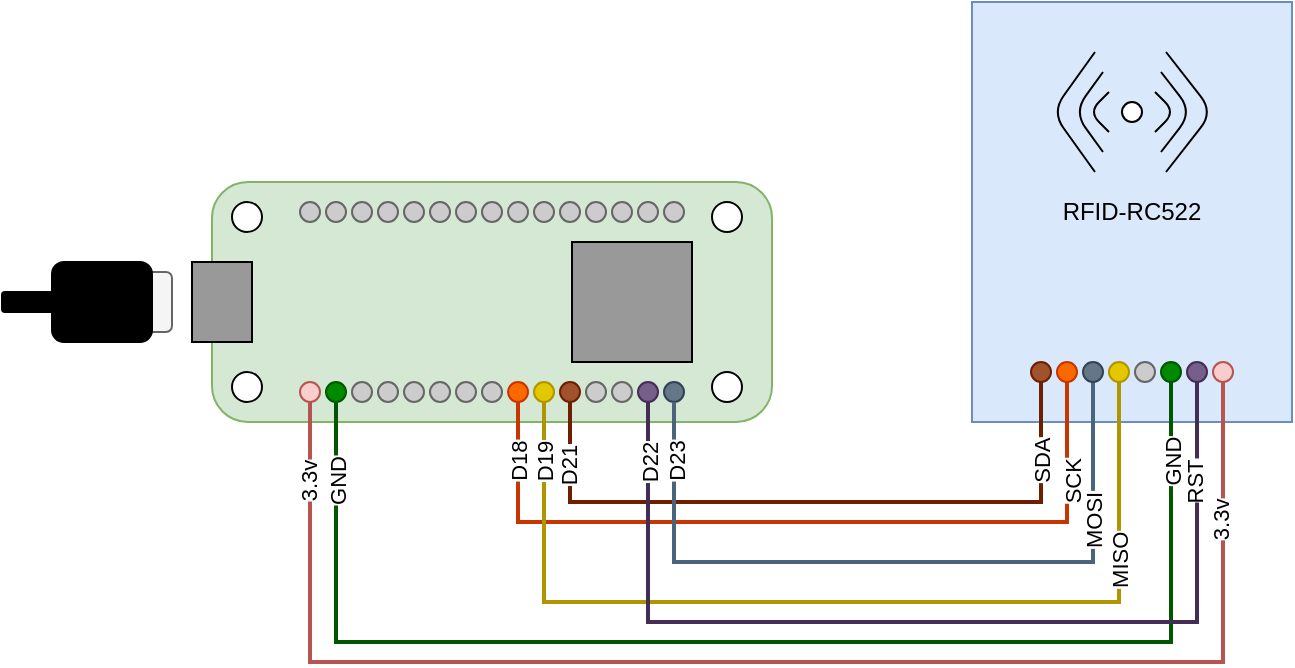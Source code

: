 <mxfile version="14.5.1" type="device"><diagram id="a8aHu1uaRZ4CITAvcS19" name="Página-1"><mxGraphModel dx="599" dy="354" grid="1" gridSize="10" guides="1" tooltips="1" connect="1" arrows="1" fold="1" page="1" pageScale="1" pageWidth="827" pageHeight="1169" math="0" shadow="0"><root><mxCell id="0"/><mxCell id="1" parent="0"/><mxCell id="XPuPzAyadoPXx2IXZkM3-1" value="" style="rounded=1;whiteSpace=wrap;html=1;fillColor=#d5e8d4;strokeColor=#82b366;" vertex="1" parent="1"><mxGeometry x="110" y="320" width="280" height="120" as="geometry"/></mxCell><mxCell id="XPuPzAyadoPXx2IXZkM3-2" value="" style="rounded=0;whiteSpace=wrap;html=1;fillColor=#999999;" vertex="1" parent="1"><mxGeometry x="290" y="350" width="60" height="60" as="geometry"/></mxCell><mxCell id="XPuPzAyadoPXx2IXZkM3-3" value="" style="ellipse;whiteSpace=wrap;html=1;aspect=fixed;" vertex="1" parent="1"><mxGeometry x="120" y="415" width="15" height="15" as="geometry"/></mxCell><mxCell id="XPuPzAyadoPXx2IXZkM3-4" value="" style="ellipse;whiteSpace=wrap;html=1;aspect=fixed;" vertex="1" parent="1"><mxGeometry x="360" y="415" width="15" height="15" as="geometry"/></mxCell><mxCell id="XPuPzAyadoPXx2IXZkM3-5" value="" style="ellipse;whiteSpace=wrap;html=1;aspect=fixed;" vertex="1" parent="1"><mxGeometry x="120" y="330" width="15" height="15" as="geometry"/></mxCell><mxCell id="XPuPzAyadoPXx2IXZkM3-6" value="" style="ellipse;whiteSpace=wrap;html=1;aspect=fixed;" vertex="1" parent="1"><mxGeometry x="360" y="330" width="15" height="15" as="geometry"/></mxCell><mxCell id="XPuPzAyadoPXx2IXZkM3-7" value="" style="rounded=0;whiteSpace=wrap;html=1;fillColor=#999999;" vertex="1" parent="1"><mxGeometry x="100" y="360" width="30" height="40" as="geometry"/></mxCell><mxCell id="XPuPzAyadoPXx2IXZkM3-8" value="" style="ellipse;whiteSpace=wrap;html=1;aspect=fixed;strokeColor=#b85450;fillColor=#f8cecc;" vertex="1" parent="1"><mxGeometry x="154" y="420" width="10" height="10" as="geometry"/></mxCell><mxCell id="XPuPzAyadoPXx2IXZkM3-9" value="" style="ellipse;whiteSpace=wrap;html=1;aspect=fixed;strokeColor=#005700;fontColor=#ffffff;fillColor=#008a00;" vertex="1" parent="1"><mxGeometry x="167" y="420" width="10" height="10" as="geometry"/></mxCell><mxCell id="XPuPzAyadoPXx2IXZkM3-10" value="" style="ellipse;whiteSpace=wrap;html=1;aspect=fixed;strokeColor=#666666;fontColor=#333333;fillColor=#CCCCCC;" vertex="1" parent="1"><mxGeometry x="180" y="420" width="10" height="10" as="geometry"/></mxCell><mxCell id="XPuPzAyadoPXx2IXZkM3-11" value="" style="ellipse;whiteSpace=wrap;html=1;aspect=fixed;strokeColor=#666666;fontColor=#333333;fillColor=#CCCCCC;" vertex="1" parent="1"><mxGeometry x="193" y="420" width="10" height="10" as="geometry"/></mxCell><mxCell id="XPuPzAyadoPXx2IXZkM3-12" value="" style="ellipse;whiteSpace=wrap;html=1;aspect=fixed;strokeColor=#666666;fontColor=#333333;fillColor=#CCCCCC;" vertex="1" parent="1"><mxGeometry x="206" y="420" width="10" height="10" as="geometry"/></mxCell><mxCell id="XPuPzAyadoPXx2IXZkM3-13" value="" style="ellipse;whiteSpace=wrap;html=1;aspect=fixed;strokeColor=#666666;fontColor=#333333;fillColor=#CCCCCC;" vertex="1" parent="1"><mxGeometry x="219" y="420" width="10" height="10" as="geometry"/></mxCell><mxCell id="XPuPzAyadoPXx2IXZkM3-14" value="" style="ellipse;whiteSpace=wrap;html=1;aspect=fixed;strokeColor=#666666;fontColor=#333333;fillColor=#CCCCCC;" vertex="1" parent="1"><mxGeometry x="232" y="420" width="10" height="10" as="geometry"/></mxCell><mxCell id="XPuPzAyadoPXx2IXZkM3-15" value="" style="ellipse;whiteSpace=wrap;html=1;aspect=fixed;strokeColor=#666666;fontColor=#333333;fillColor=#CCCCCC;" vertex="1" parent="1"><mxGeometry x="245" y="420" width="10" height="10" as="geometry"/></mxCell><mxCell id="XPuPzAyadoPXx2IXZkM3-16" value="" style="ellipse;whiteSpace=wrap;html=1;aspect=fixed;strokeColor=#C73500;fontColor=#ffffff;fillColor=#fa6800;" vertex="1" parent="1"><mxGeometry x="258" y="420" width="10" height="10" as="geometry"/></mxCell><mxCell id="XPuPzAyadoPXx2IXZkM3-17" value="" style="ellipse;whiteSpace=wrap;html=1;aspect=fixed;strokeColor=#B09500;fontColor=#ffffff;fillColor=#e3c800;" vertex="1" parent="1"><mxGeometry x="271" y="420" width="10" height="10" as="geometry"/></mxCell><mxCell id="XPuPzAyadoPXx2IXZkM3-18" value="" style="ellipse;whiteSpace=wrap;html=1;aspect=fixed;strokeColor=#6D1F00;fontColor=#ffffff;fillColor=#a0522d;" vertex="1" parent="1"><mxGeometry x="284" y="420" width="10" height="10" as="geometry"/></mxCell><mxCell id="XPuPzAyadoPXx2IXZkM3-19" value="" style="ellipse;whiteSpace=wrap;html=1;aspect=fixed;strokeColor=#666666;fontColor=#333333;fillColor=#CCCCCC;" vertex="1" parent="1"><mxGeometry x="297" y="420" width="10" height="10" as="geometry"/></mxCell><mxCell id="XPuPzAyadoPXx2IXZkM3-20" value="" style="ellipse;whiteSpace=wrap;html=1;aspect=fixed;strokeColor=#432D57;fontColor=#ffffff;fillColor=#76608a;" vertex="1" parent="1"><mxGeometry x="323" y="420" width="10" height="10" as="geometry"/></mxCell><mxCell id="XPuPzAyadoPXx2IXZkM3-21" value="" style="ellipse;whiteSpace=wrap;html=1;aspect=fixed;strokeColor=#666666;fontColor=#333333;fillColor=#CCCCCC;" vertex="1" parent="1"><mxGeometry x="310" y="420" width="10" height="10" as="geometry"/></mxCell><mxCell id="XPuPzAyadoPXx2IXZkM3-22" value="" style="ellipse;whiteSpace=wrap;html=1;aspect=fixed;strokeColor=#314354;fontColor=#ffffff;fillColor=#647687;" vertex="1" parent="1"><mxGeometry x="336" y="420" width="10" height="10" as="geometry"/></mxCell><mxCell id="XPuPzAyadoPXx2IXZkM3-23" value="" style="ellipse;whiteSpace=wrap;html=1;aspect=fixed;strokeColor=#666666;fontColor=#333333;fillColor=#CCCCCC;" vertex="1" parent="1"><mxGeometry x="154" y="330" width="10" height="10" as="geometry"/></mxCell><mxCell id="XPuPzAyadoPXx2IXZkM3-24" value="" style="ellipse;whiteSpace=wrap;html=1;aspect=fixed;strokeColor=#666666;fontColor=#333333;fillColor=#CCCCCC;" vertex="1" parent="1"><mxGeometry x="167" y="330" width="10" height="10" as="geometry"/></mxCell><mxCell id="XPuPzAyadoPXx2IXZkM3-25" value="" style="ellipse;whiteSpace=wrap;html=1;aspect=fixed;strokeColor=#666666;fontColor=#333333;fillColor=#CCCCCC;" vertex="1" parent="1"><mxGeometry x="180" y="330" width="10" height="10" as="geometry"/></mxCell><mxCell id="XPuPzAyadoPXx2IXZkM3-26" value="" style="ellipse;whiteSpace=wrap;html=1;aspect=fixed;strokeColor=#666666;fontColor=#333333;fillColor=#CCCCCC;" vertex="1" parent="1"><mxGeometry x="193" y="330" width="10" height="10" as="geometry"/></mxCell><mxCell id="XPuPzAyadoPXx2IXZkM3-27" value="" style="ellipse;whiteSpace=wrap;html=1;aspect=fixed;strokeColor=#666666;fontColor=#333333;fillColor=#CCCCCC;" vertex="1" parent="1"><mxGeometry x="206" y="330" width="10" height="10" as="geometry"/></mxCell><mxCell id="XPuPzAyadoPXx2IXZkM3-28" value="" style="ellipse;whiteSpace=wrap;html=1;aspect=fixed;strokeColor=#666666;fontColor=#333333;fillColor=#CCCCCC;" vertex="1" parent="1"><mxGeometry x="219" y="330" width="10" height="10" as="geometry"/></mxCell><mxCell id="XPuPzAyadoPXx2IXZkM3-29" value="" style="ellipse;whiteSpace=wrap;html=1;aspect=fixed;strokeColor=#666666;fontColor=#333333;fillColor=#CCCCCC;" vertex="1" parent="1"><mxGeometry x="232" y="330" width="10" height="10" as="geometry"/></mxCell><mxCell id="XPuPzAyadoPXx2IXZkM3-30" value="" style="ellipse;whiteSpace=wrap;html=1;aspect=fixed;strokeColor=#666666;fontColor=#333333;fillColor=#CCCCCC;" vertex="1" parent="1"><mxGeometry x="245" y="330" width="10" height="10" as="geometry"/></mxCell><mxCell id="XPuPzAyadoPXx2IXZkM3-31" value="" style="ellipse;whiteSpace=wrap;html=1;aspect=fixed;strokeColor=#666666;fontColor=#333333;fillColor=#CCCCCC;" vertex="1" parent="1"><mxGeometry x="258" y="330" width="10" height="10" as="geometry"/></mxCell><mxCell id="XPuPzAyadoPXx2IXZkM3-32" value="" style="ellipse;whiteSpace=wrap;html=1;aspect=fixed;strokeColor=#666666;fontColor=#333333;fillColor=#CCCCCC;" vertex="1" parent="1"><mxGeometry x="271" y="330" width="10" height="10" as="geometry"/></mxCell><mxCell id="XPuPzAyadoPXx2IXZkM3-33" value="" style="ellipse;whiteSpace=wrap;html=1;aspect=fixed;strokeColor=#666666;fontColor=#333333;fillColor=#CCCCCC;" vertex="1" parent="1"><mxGeometry x="284" y="330" width="10" height="10" as="geometry"/></mxCell><mxCell id="XPuPzAyadoPXx2IXZkM3-34" value="" style="ellipse;whiteSpace=wrap;html=1;aspect=fixed;strokeColor=#666666;fontColor=#333333;fillColor=#CCCCCC;" vertex="1" parent="1"><mxGeometry x="297" y="330" width="10" height="10" as="geometry"/></mxCell><mxCell id="XPuPzAyadoPXx2IXZkM3-35" value="" style="ellipse;whiteSpace=wrap;html=1;aspect=fixed;strokeColor=#666666;fontColor=#333333;fillColor=#CCCCCC;" vertex="1" parent="1"><mxGeometry x="323" y="330" width="10" height="10" as="geometry"/></mxCell><mxCell id="XPuPzAyadoPXx2IXZkM3-36" value="" style="ellipse;whiteSpace=wrap;html=1;aspect=fixed;strokeColor=#666666;fontColor=#333333;fillColor=#CCCCCC;" vertex="1" parent="1"><mxGeometry x="310" y="330" width="10" height="10" as="geometry"/></mxCell><mxCell id="XPuPzAyadoPXx2IXZkM3-37" value="" style="ellipse;whiteSpace=wrap;html=1;aspect=fixed;strokeColor=#666666;fontColor=#333333;fillColor=#CCCCCC;" vertex="1" parent="1"><mxGeometry x="336" y="330" width="10" height="10" as="geometry"/></mxCell><mxCell id="XPuPzAyadoPXx2IXZkM3-38" value="" style="rounded=1;whiteSpace=wrap;html=1;fillColor=#f5f5f5;strokeColor=#666666;fontColor=#333333;" vertex="1" parent="1"><mxGeometry x="70" y="365" width="20" height="30" as="geometry"/></mxCell><mxCell id="XPuPzAyadoPXx2IXZkM3-39" value="" style="rounded=1;whiteSpace=wrap;html=1;fillColor=#000000;" vertex="1" parent="1"><mxGeometry x="30" y="360" width="50" height="40" as="geometry"/></mxCell><mxCell id="XPuPzAyadoPXx2IXZkM3-40" value="" style="rounded=1;whiteSpace=wrap;html=1;fillColor=#000000;" vertex="1" parent="1"><mxGeometry x="5" y="375" width="50" height="10" as="geometry"/></mxCell><mxCell id="XPuPzAyadoPXx2IXZkM3-41" value="RFID-RC522" style="rounded=0;whiteSpace=wrap;html=1;fillColor=#dae8fc;strokeColor=#6c8ebf;" vertex="1" parent="1"><mxGeometry x="490" y="230" width="160" height="210" as="geometry"/></mxCell><mxCell id="XPuPzAyadoPXx2IXZkM3-65" style="edgeStyle=orthogonalEdgeStyle;rounded=0;orthogonalLoop=1;jettySize=auto;html=1;exitX=0.5;exitY=1;exitDx=0;exitDy=0;entryX=0.5;entryY=1;entryDx=0;entryDy=0;endArrow=none;endFill=0;strokeWidth=2;fillColor=#a0522d;strokeColor=#6D1F00;" edge="1" parent="1" source="XPuPzAyadoPXx2IXZkM3-42" target="XPuPzAyadoPXx2IXZkM3-18"><mxGeometry relative="1" as="geometry"><Array as="points"><mxPoint x="525" y="480"/><mxPoint x="289" y="480"/></Array></mxGeometry></mxCell><mxCell id="XPuPzAyadoPXx2IXZkM3-66" value="SDA" style="edgeLabel;html=1;align=center;verticalAlign=middle;resizable=0;points=[];rotation=-90;" vertex="1" connectable="0" parent="XPuPzAyadoPXx2IXZkM3-65"><mxGeometry x="-0.812" relative="1" as="geometry"><mxPoint x="-0.01" y="7.59" as="offset"/></mxGeometry></mxCell><mxCell id="XPuPzAyadoPXx2IXZkM3-67" value="D21" style="edgeLabel;html=1;align=center;verticalAlign=middle;resizable=0;points=[];rotation=-90;" vertex="1" connectable="0" parent="XPuPzAyadoPXx2IXZkM3-65"><mxGeometry x="0.816" y="1" relative="1" as="geometry"><mxPoint as="offset"/></mxGeometry></mxCell><mxCell id="XPuPzAyadoPXx2IXZkM3-42" value="" style="ellipse;whiteSpace=wrap;html=1;aspect=fixed;strokeColor=#6D1F00;fontColor=#ffffff;fillColor=#a0522d;" vertex="1" parent="1"><mxGeometry x="519.5" y="410" width="10" height="10" as="geometry"/></mxCell><mxCell id="XPuPzAyadoPXx2IXZkM3-68" style="edgeStyle=orthogonalEdgeStyle;rounded=0;orthogonalLoop=1;jettySize=auto;html=1;exitX=0.5;exitY=1;exitDx=0;exitDy=0;entryX=0.5;entryY=1;entryDx=0;entryDy=0;endArrow=none;endFill=0;strokeWidth=2;fillColor=#fa6800;strokeColor=#C73500;" edge="1" parent="1" source="XPuPzAyadoPXx2IXZkM3-43" target="XPuPzAyadoPXx2IXZkM3-16"><mxGeometry relative="1" as="geometry"><Array as="points"><mxPoint x="537" y="490"/><mxPoint x="263" y="490"/></Array></mxGeometry></mxCell><mxCell id="XPuPzAyadoPXx2IXZkM3-69" value="D18" style="edgeLabel;html=1;align=center;verticalAlign=middle;resizable=0;points=[];rotation=-90;" vertex="1" connectable="0" parent="XPuPzAyadoPXx2IXZkM3-68"><mxGeometry x="0.921" y="1" relative="1" as="geometry"><mxPoint x="1" y="13.79" as="offset"/></mxGeometry></mxCell><mxCell id="XPuPzAyadoPXx2IXZkM3-70" value="SCK" style="edgeLabel;html=1;align=center;verticalAlign=middle;resizable=0;points=[];rotation=-90;" vertex="1" connectable="0" parent="XPuPzAyadoPXx2IXZkM3-68"><mxGeometry x="-0.882" y="4" relative="1" as="geometry"><mxPoint x="-1.49" y="25.86" as="offset"/></mxGeometry></mxCell><mxCell id="XPuPzAyadoPXx2IXZkM3-43" value="" style="ellipse;whiteSpace=wrap;html=1;aspect=fixed;strokeColor=#C73500;fontColor=#ffffff;fillColor=#fa6800;" vertex="1" parent="1"><mxGeometry x="532.5" y="410" width="10" height="10" as="geometry"/></mxCell><mxCell id="XPuPzAyadoPXx2IXZkM3-71" style="edgeStyle=orthogonalEdgeStyle;rounded=0;orthogonalLoop=1;jettySize=auto;html=1;exitX=0.5;exitY=1;exitDx=0;exitDy=0;entryX=0.5;entryY=1;entryDx=0;entryDy=0;endArrow=none;endFill=0;strokeWidth=2;fillColor=#647687;strokeColor=#49647D;" edge="1" parent="1" source="XPuPzAyadoPXx2IXZkM3-44" target="XPuPzAyadoPXx2IXZkM3-22"><mxGeometry relative="1" as="geometry"><Array as="points"><mxPoint x="551" y="510"/><mxPoint x="341" y="510"/></Array></mxGeometry></mxCell><mxCell id="XPuPzAyadoPXx2IXZkM3-78" value="MOSI" style="edgeLabel;html=1;align=center;verticalAlign=middle;resizable=0;points=[];rotation=-90;" vertex="1" connectable="0" parent="XPuPzAyadoPXx2IXZkM3-71"><mxGeometry x="-0.808" relative="1" as="geometry"><mxPoint x="-0.01" y="33.45" as="offset"/></mxGeometry></mxCell><mxCell id="XPuPzAyadoPXx2IXZkM3-79" value="D23" style="edgeLabel;html=1;align=center;verticalAlign=middle;resizable=0;points=[];rotation=-90;" vertex="1" connectable="0" parent="XPuPzAyadoPXx2IXZkM3-71"><mxGeometry x="0.865" y="-1" relative="1" as="geometry"><mxPoint y="4.28" as="offset"/></mxGeometry></mxCell><mxCell id="XPuPzAyadoPXx2IXZkM3-44" value="" style="ellipse;whiteSpace=wrap;html=1;aspect=fixed;strokeColor=#314354;fontColor=#ffffff;fillColor=#647687;" vertex="1" parent="1"><mxGeometry x="545.5" y="410" width="10" height="10" as="geometry"/></mxCell><mxCell id="XPuPzAyadoPXx2IXZkM3-75" style="edgeStyle=orthogonalEdgeStyle;rounded=0;orthogonalLoop=1;jettySize=auto;html=1;exitX=0.5;exitY=1;exitDx=0;exitDy=0;entryX=0.5;entryY=1;entryDx=0;entryDy=0;endArrow=none;endFill=0;strokeWidth=2;fillColor=#e3c800;strokeColor=#B09500;" edge="1" parent="1" source="XPuPzAyadoPXx2IXZkM3-45" target="XPuPzAyadoPXx2IXZkM3-17"><mxGeometry relative="1" as="geometry"><Array as="points"><mxPoint x="563" y="530"/><mxPoint x="276" y="530"/></Array></mxGeometry></mxCell><mxCell id="XPuPzAyadoPXx2IXZkM3-77" value="MISO" style="edgeLabel;html=1;align=center;verticalAlign=middle;resizable=0;points=[];rotation=-90;" vertex="1" connectable="0" parent="XPuPzAyadoPXx2IXZkM3-75"><mxGeometry x="-0.868" y="1" relative="1" as="geometry"><mxPoint x="-0.99" y="56.9" as="offset"/></mxGeometry></mxCell><mxCell id="XPuPzAyadoPXx2IXZkM3-80" value="D19" style="edgeLabel;html=1;align=center;verticalAlign=middle;resizable=0;points=[];rotation=-90;" vertex="1" connectable="0" parent="XPuPzAyadoPXx2IXZkM3-75"><mxGeometry x="0.88" relative="1" as="geometry"><mxPoint as="offset"/></mxGeometry></mxCell><mxCell id="XPuPzAyadoPXx2IXZkM3-45" value="" style="ellipse;whiteSpace=wrap;html=1;aspect=fixed;strokeColor=#B09500;fontColor=#ffffff;fillColor=#e3c800;" vertex="1" parent="1"><mxGeometry x="558.5" y="410" width="10" height="10" as="geometry"/></mxCell><mxCell id="XPuPzAyadoPXx2IXZkM3-46" value="" style="ellipse;whiteSpace=wrap;html=1;aspect=fixed;strokeColor=#666666;fontColor=#333333;fillColor=#CCCCCC;" vertex="1" parent="1"><mxGeometry x="571.5" y="410" width="10" height="10" as="geometry"/></mxCell><mxCell id="XPuPzAyadoPXx2IXZkM3-59" style="edgeStyle=orthogonalEdgeStyle;rounded=0;orthogonalLoop=1;jettySize=auto;html=1;exitX=0.5;exitY=1;exitDx=0;exitDy=0;entryX=0.5;entryY=1;entryDx=0;entryDy=0;endArrow=none;endFill=0;strokeWidth=2;fillColor=#008a00;strokeColor=#005700;" edge="1" parent="1" source="XPuPzAyadoPXx2IXZkM3-47" target="XPuPzAyadoPXx2IXZkM3-9"><mxGeometry relative="1" as="geometry"><Array as="points"><mxPoint x="589" y="550"/><mxPoint x="172" y="550"/></Array></mxGeometry></mxCell><mxCell id="XPuPzAyadoPXx2IXZkM3-63" value="GND" style="edgeLabel;html=1;align=center;verticalAlign=middle;resizable=0;points=[];rotation=-90;" vertex="1" connectable="0" parent="XPuPzAyadoPXx2IXZkM3-59"><mxGeometry x="0.861" y="-1" relative="1" as="geometry"><mxPoint y="-6.76" as="offset"/></mxGeometry></mxCell><mxCell id="XPuPzAyadoPXx2IXZkM3-64" value="GND" style="edgeLabel;html=1;align=center;verticalAlign=middle;resizable=0;points=[];textDirection=rtl;rotation=270;" vertex="1" connectable="0" parent="XPuPzAyadoPXx2IXZkM3-59"><mxGeometry x="-0.809" y="2" relative="1" as="geometry"><mxPoint x="-1.49" y="-23.45" as="offset"/></mxGeometry></mxCell><mxCell id="XPuPzAyadoPXx2IXZkM3-47" value="" style="ellipse;whiteSpace=wrap;html=1;aspect=fixed;strokeColor=#005700;fontColor=#ffffff;fillColor=#008a00;" vertex="1" parent="1"><mxGeometry x="584.5" y="410" width="10" height="10" as="geometry"/></mxCell><mxCell id="XPuPzAyadoPXx2IXZkM3-72" style="edgeStyle=orthogonalEdgeStyle;rounded=0;orthogonalLoop=1;jettySize=auto;html=1;exitX=0.5;exitY=1;exitDx=0;exitDy=0;entryX=0.5;entryY=1;entryDx=0;entryDy=0;endArrow=none;endFill=0;strokeWidth=2;fillColor=#76608a;strokeColor=#432D57;" edge="1" parent="1" source="XPuPzAyadoPXx2IXZkM3-48" target="XPuPzAyadoPXx2IXZkM3-20"><mxGeometry relative="1" as="geometry"><Array as="points"><mxPoint x="603" y="540"/><mxPoint x="328" y="540"/></Array></mxGeometry></mxCell><mxCell id="XPuPzAyadoPXx2IXZkM3-73" value="D22" style="edgeLabel;html=1;align=center;verticalAlign=middle;resizable=0;points=[];rotation=-90;" vertex="1" connectable="0" parent="XPuPzAyadoPXx2IXZkM3-72"><mxGeometry x="0.908" y="-1" relative="1" as="geometry"><mxPoint y="7.52" as="offset"/></mxGeometry></mxCell><mxCell id="XPuPzAyadoPXx2IXZkM3-74" value="RST" style="edgeLabel;html=1;align=center;verticalAlign=middle;resizable=0;points=[];rotation=-90;" vertex="1" connectable="0" parent="XPuPzAyadoPXx2IXZkM3-72"><mxGeometry x="-0.907" y="-1" relative="1" as="geometry"><mxPoint y="27.24" as="offset"/></mxGeometry></mxCell><mxCell id="XPuPzAyadoPXx2IXZkM3-48" value="" style="ellipse;whiteSpace=wrap;html=1;aspect=fixed;strokeColor=#432D57;fontColor=#ffffff;fillColor=#76608a;" vertex="1" parent="1"><mxGeometry x="597.5" y="410" width="10" height="10" as="geometry"/></mxCell><mxCell id="XPuPzAyadoPXx2IXZkM3-58" style="edgeStyle=orthogonalEdgeStyle;rounded=0;orthogonalLoop=1;jettySize=auto;html=1;exitX=0.5;exitY=1;exitDx=0;exitDy=0;entryX=0.5;entryY=1;entryDx=0;entryDy=0;endArrow=none;endFill=0;fillColor=#f8cecc;strokeColor=#b85450;strokeWidth=2;" edge="1" parent="1" source="XPuPzAyadoPXx2IXZkM3-49" target="XPuPzAyadoPXx2IXZkM3-8"><mxGeometry relative="1" as="geometry"><Array as="points"><mxPoint x="615" y="560"/><mxPoint x="159" y="560"/></Array></mxGeometry></mxCell><mxCell id="XPuPzAyadoPXx2IXZkM3-61" value="3.3v" style="edgeLabel;html=1;align=center;verticalAlign=middle;resizable=0;points=[];rotation=270;" vertex="1" connectable="0" parent="XPuPzAyadoPXx2IXZkM3-58"><mxGeometry x="-0.837" y="-1" relative="1" as="geometry"><mxPoint y="10.69" as="offset"/></mxGeometry></mxCell><mxCell id="XPuPzAyadoPXx2IXZkM3-62" value="3.3v" style="edgeLabel;html=1;align=center;verticalAlign=middle;resizable=0;points=[];rotation=-90;" vertex="1" connectable="0" parent="XPuPzAyadoPXx2IXZkM3-58"><mxGeometry x="0.92" y="1" relative="1" as="geometry"><mxPoint y="10.76" as="offset"/></mxGeometry></mxCell><mxCell id="XPuPzAyadoPXx2IXZkM3-49" value="" style="ellipse;whiteSpace=wrap;html=1;aspect=fixed;strokeColor=#b85450;fillColor=#f8cecc;" vertex="1" parent="1"><mxGeometry x="610.5" y="410" width="10" height="10" as="geometry"/></mxCell><mxCell id="XPuPzAyadoPXx2IXZkM3-50" value="" style="ellipse;whiteSpace=wrap;html=1;aspect=fixed;" vertex="1" parent="1"><mxGeometry x="565" y="280" width="10" height="10" as="geometry"/></mxCell><mxCell id="XPuPzAyadoPXx2IXZkM3-51" value="" style="endArrow=none;html=1;" edge="1" parent="1"><mxGeometry width="50" height="50" relative="1" as="geometry"><mxPoint x="581.5" y="295" as="sourcePoint"/><mxPoint x="581.5" y="275" as="targetPoint"/><Array as="points"><mxPoint x="591.5" y="285"/></Array></mxGeometry></mxCell><mxCell id="XPuPzAyadoPXx2IXZkM3-52" value="" style="endArrow=none;html=1;" edge="1" parent="1"><mxGeometry width="50" height="50" relative="1" as="geometry"><mxPoint x="558.5" y="295" as="sourcePoint"/><mxPoint x="558.5" y="275" as="targetPoint"/><Array as="points"><mxPoint x="548.5" y="285"/></Array></mxGeometry></mxCell><mxCell id="XPuPzAyadoPXx2IXZkM3-54" value="" style="endArrow=none;html=1;" edge="1" parent="1"><mxGeometry width="50" height="50" relative="1" as="geometry"><mxPoint x="584.5" y="305" as="sourcePoint"/><mxPoint x="584.5" y="265" as="targetPoint"/><Array as="points"><mxPoint x="600" y="285"/></Array></mxGeometry></mxCell><mxCell id="XPuPzAyadoPXx2IXZkM3-55" value="" style="endArrow=none;html=1;" edge="1" parent="1"><mxGeometry width="50" height="50" relative="1" as="geometry"><mxPoint x="555.5" y="305" as="sourcePoint"/><mxPoint x="555.5" y="265" as="targetPoint"/><Array as="points"><mxPoint x="541" y="285"/></Array></mxGeometry></mxCell><mxCell id="XPuPzAyadoPXx2IXZkM3-56" value="" style="endArrow=none;html=1;" edge="1" parent="1"><mxGeometry width="50" height="50" relative="1" as="geometry"><mxPoint x="551.5" y="315" as="sourcePoint"/><mxPoint x="551.5" y="255" as="targetPoint"/><Array as="points"><mxPoint x="530" y="285"/></Array></mxGeometry></mxCell><mxCell id="XPuPzAyadoPXx2IXZkM3-57" value="" style="endArrow=none;html=1;" edge="1" parent="1"><mxGeometry width="50" height="50" relative="1" as="geometry"><mxPoint x="587" y="315" as="sourcePoint"/><mxPoint x="587" y="255" as="targetPoint"/><Array as="points"><mxPoint x="610.5" y="285"/></Array></mxGeometry></mxCell></root></mxGraphModel></diagram></mxfile>